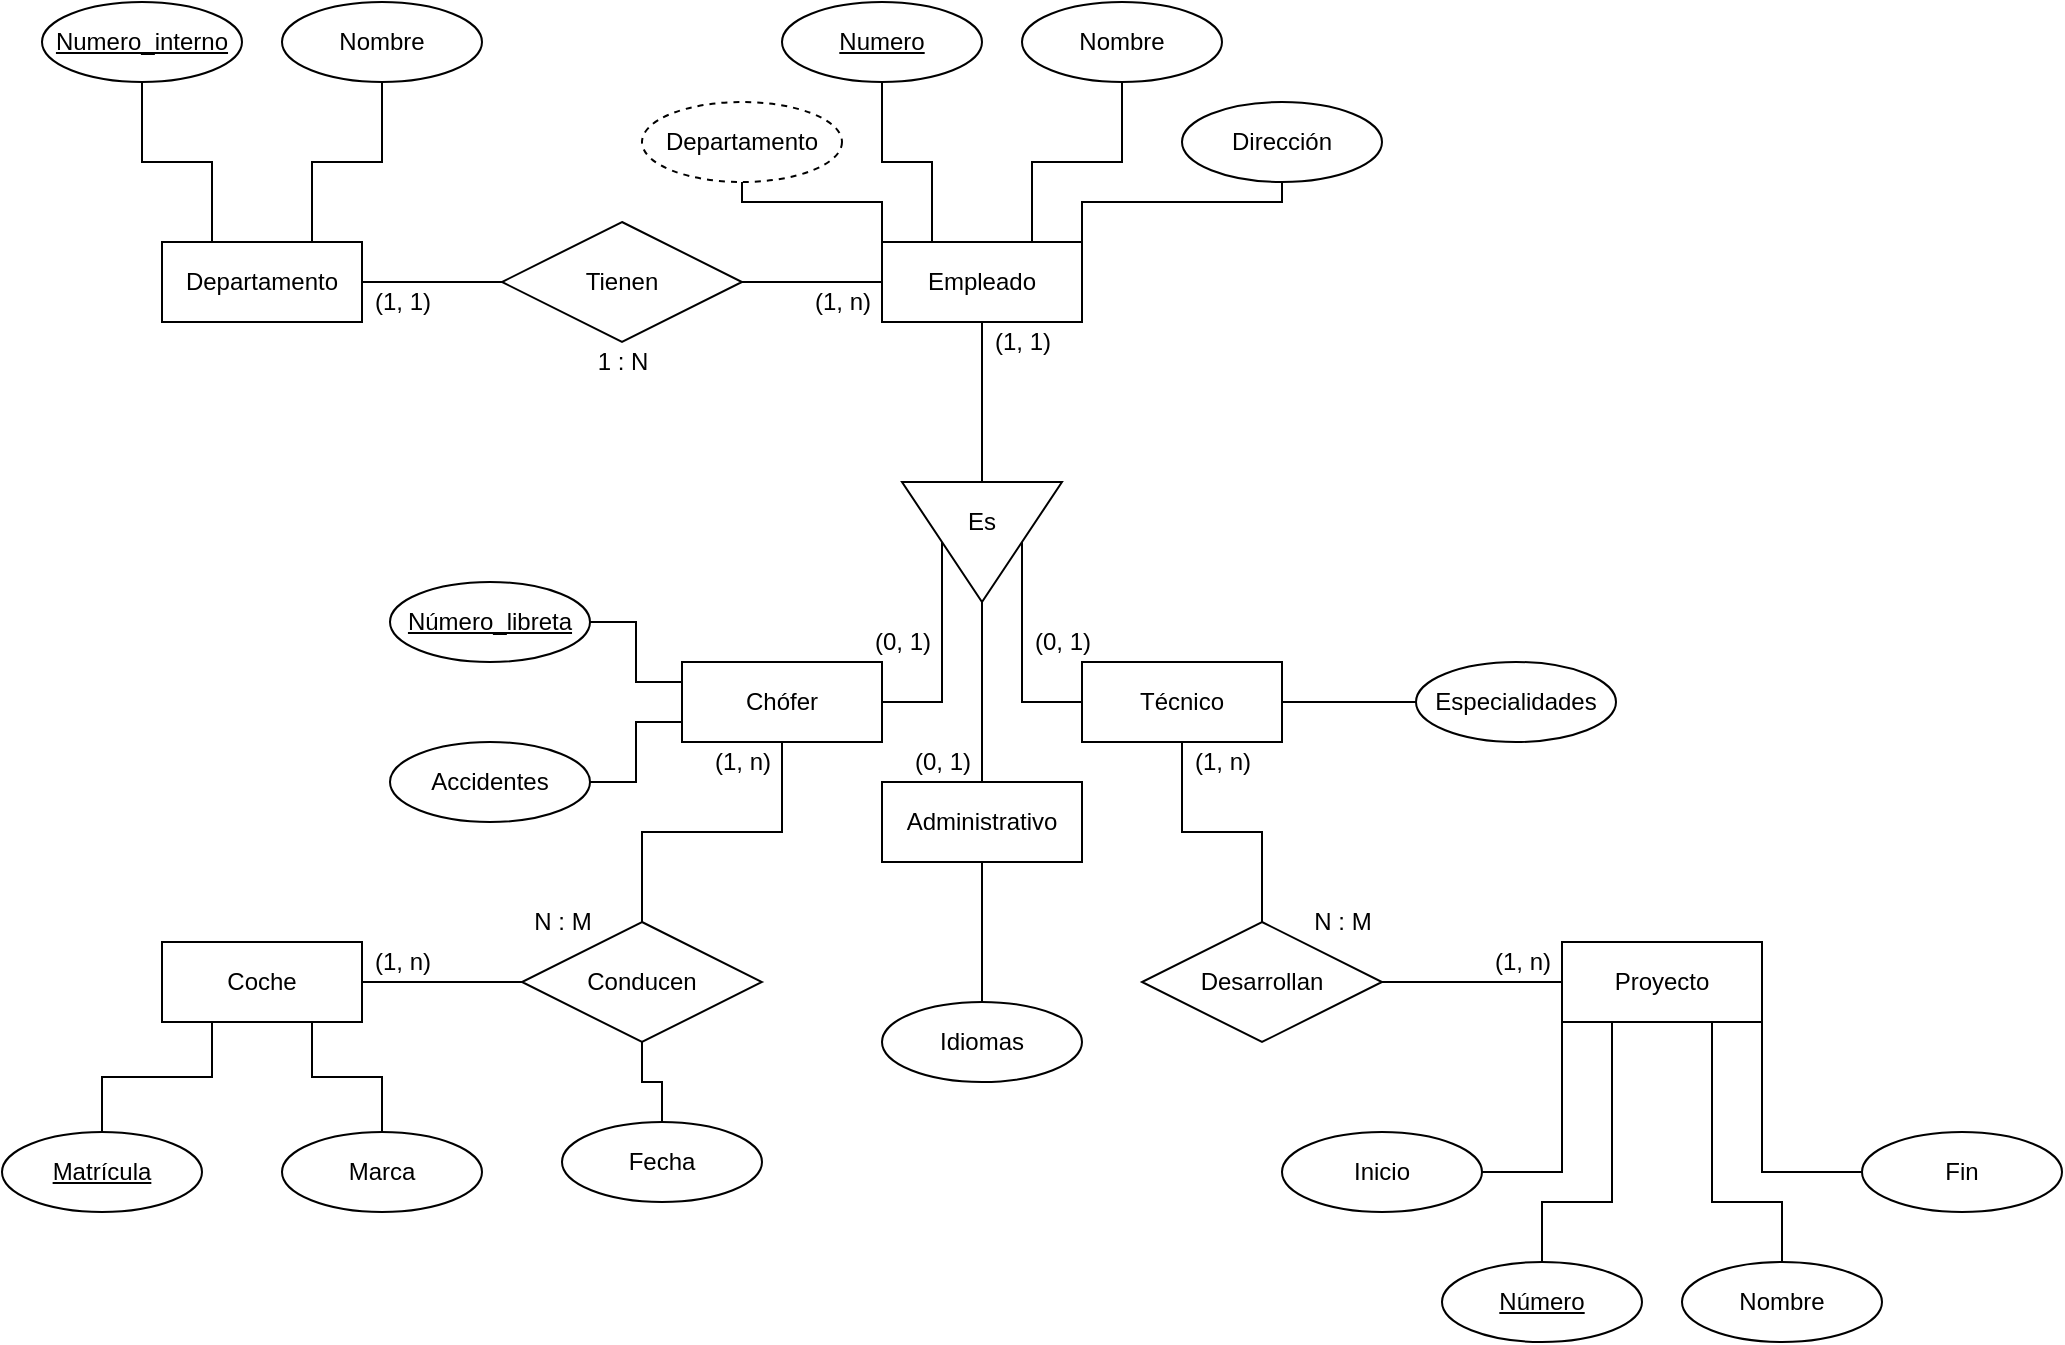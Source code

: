 <mxfile version="13.7.9" type="device"><diagram id="11818g7azwulkiA5k7_v" name="Página-1"><mxGraphModel dx="852" dy="494" grid="1" gridSize="10" guides="1" tooltips="1" connect="1" arrows="1" fold="1" page="1" pageScale="1" pageWidth="827" pageHeight="1169" math="0" shadow="0"><root><mxCell id="0"/><mxCell id="1" parent="0"/><mxCell id="sqaGx24aU8Yjg1aAGZLM-4" style="edgeStyle=orthogonalEdgeStyle;rounded=0;orthogonalLoop=1;jettySize=auto;html=1;entryX=0;entryY=0.5;entryDx=0;entryDy=0;endArrow=none;endFill=0;" edge="1" parent="1" source="sqaGx24aU8Yjg1aAGZLM-1" target="sqaGx24aU8Yjg1aAGZLM-3"><mxGeometry relative="1" as="geometry"/></mxCell><mxCell id="sqaGx24aU8Yjg1aAGZLM-1" value="Departamento" style="whiteSpace=wrap;html=1;align=center;" vertex="1" parent="1"><mxGeometry x="200" y="120" width="100" height="40" as="geometry"/></mxCell><mxCell id="sqaGx24aU8Yjg1aAGZLM-2" value="Empleado" style="whiteSpace=wrap;html=1;align=center;" vertex="1" parent="1"><mxGeometry x="560" y="120" width="100" height="40" as="geometry"/></mxCell><mxCell id="sqaGx24aU8Yjg1aAGZLM-5" style="edgeStyle=orthogonalEdgeStyle;rounded=0;orthogonalLoop=1;jettySize=auto;html=1;entryX=0;entryY=0.5;entryDx=0;entryDy=0;endArrow=none;endFill=0;" edge="1" parent="1" source="sqaGx24aU8Yjg1aAGZLM-3" target="sqaGx24aU8Yjg1aAGZLM-2"><mxGeometry relative="1" as="geometry"/></mxCell><mxCell id="sqaGx24aU8Yjg1aAGZLM-3" value="Tienen" style="shape=rhombus;perimeter=rhombusPerimeter;whiteSpace=wrap;html=1;align=center;" vertex="1" parent="1"><mxGeometry x="370" y="110" width="120" height="60" as="geometry"/></mxCell><mxCell id="sqaGx24aU8Yjg1aAGZLM-9" style="edgeStyle=orthogonalEdgeStyle;rounded=0;orthogonalLoop=1;jettySize=auto;html=1;entryX=0.25;entryY=0;entryDx=0;entryDy=0;endArrow=none;endFill=0;" edge="1" parent="1" source="sqaGx24aU8Yjg1aAGZLM-6" target="sqaGx24aU8Yjg1aAGZLM-1"><mxGeometry relative="1" as="geometry"/></mxCell><mxCell id="sqaGx24aU8Yjg1aAGZLM-6" value="Numero_interno" style="ellipse;whiteSpace=wrap;html=1;align=center;fontStyle=4;" vertex="1" parent="1"><mxGeometry x="140" width="100" height="40" as="geometry"/></mxCell><mxCell id="sqaGx24aU8Yjg1aAGZLM-8" style="edgeStyle=orthogonalEdgeStyle;rounded=0;orthogonalLoop=1;jettySize=auto;html=1;entryX=0.75;entryY=0;entryDx=0;entryDy=0;endArrow=none;endFill=0;" edge="1" parent="1" source="sqaGx24aU8Yjg1aAGZLM-7" target="sqaGx24aU8Yjg1aAGZLM-1"><mxGeometry relative="1" as="geometry"/></mxCell><mxCell id="sqaGx24aU8Yjg1aAGZLM-7" value="Nombre" style="ellipse;whiteSpace=wrap;html=1;align=center;" vertex="1" parent="1"><mxGeometry x="260" width="100" height="40" as="geometry"/></mxCell><mxCell id="sqaGx24aU8Yjg1aAGZLM-12" style="edgeStyle=orthogonalEdgeStyle;rounded=0;orthogonalLoop=1;jettySize=auto;html=1;entryX=0.5;entryY=1;entryDx=0;entryDy=0;endArrow=none;endFill=0;" edge="1" parent="1" source="sqaGx24aU8Yjg1aAGZLM-10" target="sqaGx24aU8Yjg1aAGZLM-2"><mxGeometry relative="1" as="geometry"/></mxCell><mxCell id="sqaGx24aU8Yjg1aAGZLM-10" value="" style="triangle;whiteSpace=wrap;html=1;rotation=90;" vertex="1" parent="1"><mxGeometry x="580" y="230" width="60" height="80" as="geometry"/></mxCell><mxCell id="sqaGx24aU8Yjg1aAGZLM-11" value="Es" style="text;html=1;strokeColor=none;fillColor=none;align=center;verticalAlign=middle;whiteSpace=wrap;rounded=0;" vertex="1" parent="1"><mxGeometry x="590" y="250" width="40" height="20" as="geometry"/></mxCell><mxCell id="sqaGx24aU8Yjg1aAGZLM-17" style="edgeStyle=orthogonalEdgeStyle;rounded=0;orthogonalLoop=1;jettySize=auto;html=1;entryX=0.25;entryY=0;entryDx=0;entryDy=0;endArrow=none;endFill=0;" edge="1" parent="1" source="sqaGx24aU8Yjg1aAGZLM-13" target="sqaGx24aU8Yjg1aAGZLM-2"><mxGeometry relative="1" as="geometry"/></mxCell><mxCell id="sqaGx24aU8Yjg1aAGZLM-13" value="Numero" style="ellipse;whiteSpace=wrap;html=1;align=center;fontStyle=4;" vertex="1" parent="1"><mxGeometry x="510" width="100" height="40" as="geometry"/></mxCell><mxCell id="sqaGx24aU8Yjg1aAGZLM-18" style="edgeStyle=orthogonalEdgeStyle;rounded=0;orthogonalLoop=1;jettySize=auto;html=1;entryX=0.75;entryY=0;entryDx=0;entryDy=0;endArrow=none;endFill=0;" edge="1" parent="1" source="sqaGx24aU8Yjg1aAGZLM-14" target="sqaGx24aU8Yjg1aAGZLM-2"><mxGeometry relative="1" as="geometry"/></mxCell><mxCell id="sqaGx24aU8Yjg1aAGZLM-14" value="Nombre" style="ellipse;whiteSpace=wrap;html=1;align=center;" vertex="1" parent="1"><mxGeometry x="630" width="100" height="40" as="geometry"/></mxCell><mxCell id="sqaGx24aU8Yjg1aAGZLM-19" style="edgeStyle=orthogonalEdgeStyle;rounded=0;orthogonalLoop=1;jettySize=auto;html=1;entryX=1;entryY=0;entryDx=0;entryDy=0;endArrow=none;endFill=0;" edge="1" parent="1" source="sqaGx24aU8Yjg1aAGZLM-15" target="sqaGx24aU8Yjg1aAGZLM-2"><mxGeometry relative="1" as="geometry"><Array as="points"><mxPoint x="760" y="100"/><mxPoint x="660" y="100"/></Array></mxGeometry></mxCell><mxCell id="sqaGx24aU8Yjg1aAGZLM-15" value="Dirección" style="ellipse;whiteSpace=wrap;html=1;align=center;" vertex="1" parent="1"><mxGeometry x="710" y="50" width="100" height="40" as="geometry"/></mxCell><mxCell id="sqaGx24aU8Yjg1aAGZLM-20" style="edgeStyle=orthogonalEdgeStyle;rounded=0;orthogonalLoop=1;jettySize=auto;html=1;entryX=0;entryY=0;entryDx=0;entryDy=0;endArrow=none;endFill=0;" edge="1" parent="1" source="sqaGx24aU8Yjg1aAGZLM-16" target="sqaGx24aU8Yjg1aAGZLM-2"><mxGeometry relative="1" as="geometry"><Array as="points"><mxPoint x="490" y="100"/><mxPoint x="560" y="100"/></Array></mxGeometry></mxCell><mxCell id="sqaGx24aU8Yjg1aAGZLM-16" value="Departamento" style="ellipse;whiteSpace=wrap;html=1;align=center;dashed=1;" vertex="1" parent="1"><mxGeometry x="440" y="50" width="100" height="40" as="geometry"/></mxCell><mxCell id="sqaGx24aU8Yjg1aAGZLM-24" style="edgeStyle=orthogonalEdgeStyle;rounded=0;orthogonalLoop=1;jettySize=auto;html=1;entryX=1;entryY=0.5;entryDx=0;entryDy=0;endArrow=none;endFill=0;" edge="1" parent="1" source="sqaGx24aU8Yjg1aAGZLM-21" target="sqaGx24aU8Yjg1aAGZLM-10"><mxGeometry relative="1" as="geometry"/></mxCell><mxCell id="sqaGx24aU8Yjg1aAGZLM-21" value="Administrativo" style="whiteSpace=wrap;html=1;align=center;" vertex="1" parent="1"><mxGeometry x="560" y="390" width="100" height="40" as="geometry"/></mxCell><mxCell id="sqaGx24aU8Yjg1aAGZLM-25" style="edgeStyle=orthogonalEdgeStyle;rounded=0;orthogonalLoop=1;jettySize=auto;html=1;entryX=0.5;entryY=1;entryDx=0;entryDy=0;endArrow=none;endFill=0;" edge="1" parent="1" source="sqaGx24aU8Yjg1aAGZLM-22" target="sqaGx24aU8Yjg1aAGZLM-10"><mxGeometry relative="1" as="geometry"/></mxCell><mxCell id="sqaGx24aU8Yjg1aAGZLM-37" style="edgeStyle=orthogonalEdgeStyle;rounded=0;orthogonalLoop=1;jettySize=auto;html=1;entryX=0.5;entryY=0;entryDx=0;entryDy=0;endArrow=none;endFill=0;" edge="1" parent="1" source="sqaGx24aU8Yjg1aAGZLM-22" target="sqaGx24aU8Yjg1aAGZLM-35"><mxGeometry relative="1" as="geometry"/></mxCell><mxCell id="sqaGx24aU8Yjg1aAGZLM-22" value="Chófer" style="whiteSpace=wrap;html=1;align=center;" vertex="1" parent="1"><mxGeometry x="460" y="330" width="100" height="40" as="geometry"/></mxCell><mxCell id="sqaGx24aU8Yjg1aAGZLM-26" style="edgeStyle=orthogonalEdgeStyle;rounded=0;orthogonalLoop=1;jettySize=auto;html=1;entryX=1;entryY=1;entryDx=0;entryDy=0;endArrow=none;endFill=0;" edge="1" parent="1" source="sqaGx24aU8Yjg1aAGZLM-23" target="sqaGx24aU8Yjg1aAGZLM-11"><mxGeometry relative="1" as="geometry"/></mxCell><mxCell id="sqaGx24aU8Yjg1aAGZLM-23" value="Técnico" style="whiteSpace=wrap;html=1;align=center;" vertex="1" parent="1"><mxGeometry x="660" y="330" width="100" height="40" as="geometry"/></mxCell><mxCell id="sqaGx24aU8Yjg1aAGZLM-28" style="edgeStyle=orthogonalEdgeStyle;rounded=0;orthogonalLoop=1;jettySize=auto;html=1;entryX=0.5;entryY=1;entryDx=0;entryDy=0;endArrow=none;endFill=0;" edge="1" parent="1" source="sqaGx24aU8Yjg1aAGZLM-27" target="sqaGx24aU8Yjg1aAGZLM-21"><mxGeometry relative="1" as="geometry"/></mxCell><mxCell id="sqaGx24aU8Yjg1aAGZLM-27" value="Idiomas" style="ellipse;whiteSpace=wrap;html=1;align=center;" vertex="1" parent="1"><mxGeometry x="560" y="500" width="100" height="40" as="geometry"/></mxCell><mxCell id="sqaGx24aU8Yjg1aAGZLM-32" style="edgeStyle=orthogonalEdgeStyle;rounded=0;orthogonalLoop=1;jettySize=auto;html=1;entryX=0;entryY=0.25;entryDx=0;entryDy=0;endArrow=none;endFill=0;" edge="1" parent="1" source="sqaGx24aU8Yjg1aAGZLM-29" target="sqaGx24aU8Yjg1aAGZLM-22"><mxGeometry relative="1" as="geometry"/></mxCell><mxCell id="sqaGx24aU8Yjg1aAGZLM-29" value="Número_libreta" style="ellipse;whiteSpace=wrap;html=1;align=center;fontStyle=4;" vertex="1" parent="1"><mxGeometry x="314" y="290" width="100" height="40" as="geometry"/></mxCell><mxCell id="sqaGx24aU8Yjg1aAGZLM-31" style="edgeStyle=orthogonalEdgeStyle;rounded=0;orthogonalLoop=1;jettySize=auto;html=1;entryX=0;entryY=0.75;entryDx=0;entryDy=0;endArrow=none;endFill=0;" edge="1" parent="1" source="sqaGx24aU8Yjg1aAGZLM-30" target="sqaGx24aU8Yjg1aAGZLM-22"><mxGeometry relative="1" as="geometry"/></mxCell><mxCell id="sqaGx24aU8Yjg1aAGZLM-30" value="Accidentes" style="ellipse;whiteSpace=wrap;html=1;align=center;" vertex="1" parent="1"><mxGeometry x="314" y="370" width="100" height="40" as="geometry"/></mxCell><mxCell id="sqaGx24aU8Yjg1aAGZLM-34" style="edgeStyle=orthogonalEdgeStyle;rounded=0;orthogonalLoop=1;jettySize=auto;html=1;entryX=1;entryY=0.5;entryDx=0;entryDy=0;endArrow=none;endFill=0;" edge="1" parent="1" source="sqaGx24aU8Yjg1aAGZLM-33" target="sqaGx24aU8Yjg1aAGZLM-23"><mxGeometry relative="1" as="geometry"/></mxCell><mxCell id="sqaGx24aU8Yjg1aAGZLM-33" value="Especialidades" style="ellipse;whiteSpace=wrap;html=1;align=center;" vertex="1" parent="1"><mxGeometry x="827" y="330" width="100" height="40" as="geometry"/></mxCell><mxCell id="sqaGx24aU8Yjg1aAGZLM-38" style="edgeStyle=orthogonalEdgeStyle;rounded=0;orthogonalLoop=1;jettySize=auto;html=1;entryX=1;entryY=0.5;entryDx=0;entryDy=0;endArrow=none;endFill=0;" edge="1" parent="1" source="sqaGx24aU8Yjg1aAGZLM-35" target="sqaGx24aU8Yjg1aAGZLM-36"><mxGeometry relative="1" as="geometry"/></mxCell><mxCell id="sqaGx24aU8Yjg1aAGZLM-35" value="Conducen" style="shape=rhombus;perimeter=rhombusPerimeter;whiteSpace=wrap;html=1;align=center;" vertex="1" parent="1"><mxGeometry x="380" y="460" width="120" height="60" as="geometry"/></mxCell><mxCell id="sqaGx24aU8Yjg1aAGZLM-36" value="Coche" style="whiteSpace=wrap;html=1;align=center;" vertex="1" parent="1"><mxGeometry x="200" y="470" width="100" height="40" as="geometry"/></mxCell><mxCell id="sqaGx24aU8Yjg1aAGZLM-42" style="edgeStyle=orthogonalEdgeStyle;rounded=0;orthogonalLoop=1;jettySize=auto;html=1;entryX=0.25;entryY=1;entryDx=0;entryDy=0;endArrow=none;endFill=0;" edge="1" parent="1" source="sqaGx24aU8Yjg1aAGZLM-39" target="sqaGx24aU8Yjg1aAGZLM-36"><mxGeometry relative="1" as="geometry"/></mxCell><mxCell id="sqaGx24aU8Yjg1aAGZLM-39" value="Matrícula" style="ellipse;whiteSpace=wrap;html=1;align=center;fontStyle=4;" vertex="1" parent="1"><mxGeometry x="120" y="565" width="100" height="40" as="geometry"/></mxCell><mxCell id="sqaGx24aU8Yjg1aAGZLM-41" style="edgeStyle=orthogonalEdgeStyle;rounded=0;orthogonalLoop=1;jettySize=auto;html=1;entryX=0.75;entryY=1;entryDx=0;entryDy=0;endArrow=none;endFill=0;" edge="1" parent="1" source="sqaGx24aU8Yjg1aAGZLM-40" target="sqaGx24aU8Yjg1aAGZLM-36"><mxGeometry relative="1" as="geometry"/></mxCell><mxCell id="sqaGx24aU8Yjg1aAGZLM-40" value="Marca" style="ellipse;whiteSpace=wrap;html=1;align=center;" vertex="1" parent="1"><mxGeometry x="260" y="565" width="100" height="40" as="geometry"/></mxCell><mxCell id="sqaGx24aU8Yjg1aAGZLM-44" style="edgeStyle=orthogonalEdgeStyle;rounded=0;orthogonalLoop=1;jettySize=auto;html=1;entryX=0.5;entryY=1;entryDx=0;entryDy=0;endArrow=none;endFill=0;" edge="1" parent="1" source="sqaGx24aU8Yjg1aAGZLM-43" target="sqaGx24aU8Yjg1aAGZLM-35"><mxGeometry relative="1" as="geometry"/></mxCell><mxCell id="sqaGx24aU8Yjg1aAGZLM-43" value="Fecha" style="ellipse;whiteSpace=wrap;html=1;align=center;" vertex="1" parent="1"><mxGeometry x="400" y="560" width="100" height="40" as="geometry"/></mxCell><mxCell id="sqaGx24aU8Yjg1aAGZLM-48" style="edgeStyle=orthogonalEdgeStyle;rounded=0;orthogonalLoop=1;jettySize=auto;html=1;entryX=0.5;entryY=1;entryDx=0;entryDy=0;endArrow=none;endFill=0;" edge="1" parent="1" source="sqaGx24aU8Yjg1aAGZLM-45" target="sqaGx24aU8Yjg1aAGZLM-23"><mxGeometry relative="1" as="geometry"/></mxCell><mxCell id="sqaGx24aU8Yjg1aAGZLM-45" value="Desarrollan" style="shape=rhombus;perimeter=rhombusPerimeter;whiteSpace=wrap;html=1;align=center;" vertex="1" parent="1"><mxGeometry x="690" y="460" width="120" height="60" as="geometry"/></mxCell><mxCell id="sqaGx24aU8Yjg1aAGZLM-47" style="edgeStyle=orthogonalEdgeStyle;rounded=0;orthogonalLoop=1;jettySize=auto;html=1;entryX=1;entryY=0.5;entryDx=0;entryDy=0;endArrow=none;endFill=0;" edge="1" parent="1" source="sqaGx24aU8Yjg1aAGZLM-46" target="sqaGx24aU8Yjg1aAGZLM-45"><mxGeometry relative="1" as="geometry"/></mxCell><mxCell id="sqaGx24aU8Yjg1aAGZLM-46" value="Proyecto" style="whiteSpace=wrap;html=1;align=center;" vertex="1" parent="1"><mxGeometry x="900" y="470" width="100" height="40" as="geometry"/></mxCell><mxCell id="sqaGx24aU8Yjg1aAGZLM-55" style="edgeStyle=orthogonalEdgeStyle;rounded=0;orthogonalLoop=1;jettySize=auto;html=1;entryX=0.25;entryY=1;entryDx=0;entryDy=0;endArrow=none;endFill=0;" edge="1" parent="1" source="sqaGx24aU8Yjg1aAGZLM-49" target="sqaGx24aU8Yjg1aAGZLM-46"><mxGeometry relative="1" as="geometry"><Array as="points"><mxPoint x="890" y="600"/><mxPoint x="925" y="600"/></Array></mxGeometry></mxCell><mxCell id="sqaGx24aU8Yjg1aAGZLM-49" value="Número" style="ellipse;whiteSpace=wrap;html=1;align=center;fontStyle=4;" vertex="1" parent="1"><mxGeometry x="840" y="630" width="100" height="40" as="geometry"/></mxCell><mxCell id="sqaGx24aU8Yjg1aAGZLM-56" style="edgeStyle=orthogonalEdgeStyle;rounded=0;orthogonalLoop=1;jettySize=auto;html=1;entryX=0.75;entryY=1;entryDx=0;entryDy=0;endArrow=none;endFill=0;" edge="1" parent="1" source="sqaGx24aU8Yjg1aAGZLM-50" target="sqaGx24aU8Yjg1aAGZLM-46"><mxGeometry relative="1" as="geometry"><Array as="points"><mxPoint x="1010" y="600"/><mxPoint x="975" y="600"/></Array></mxGeometry></mxCell><mxCell id="sqaGx24aU8Yjg1aAGZLM-50" value="Nombre" style="ellipse;whiteSpace=wrap;html=1;align=center;" vertex="1" parent="1"><mxGeometry x="960" y="630" width="100" height="40" as="geometry"/></mxCell><mxCell id="sqaGx24aU8Yjg1aAGZLM-53" style="edgeStyle=orthogonalEdgeStyle;rounded=0;orthogonalLoop=1;jettySize=auto;html=1;entryX=0;entryY=1;entryDx=0;entryDy=0;endArrow=none;endFill=0;" edge="1" parent="1" source="sqaGx24aU8Yjg1aAGZLM-51" target="sqaGx24aU8Yjg1aAGZLM-46"><mxGeometry relative="1" as="geometry"/></mxCell><mxCell id="sqaGx24aU8Yjg1aAGZLM-51" value="Inicio" style="ellipse;whiteSpace=wrap;html=1;align=center;" vertex="1" parent="1"><mxGeometry x="760" y="565" width="100" height="40" as="geometry"/></mxCell><mxCell id="sqaGx24aU8Yjg1aAGZLM-54" style="edgeStyle=orthogonalEdgeStyle;rounded=0;orthogonalLoop=1;jettySize=auto;html=1;entryX=1;entryY=1;entryDx=0;entryDy=0;endArrow=none;endFill=0;" edge="1" parent="1" source="sqaGx24aU8Yjg1aAGZLM-52" target="sqaGx24aU8Yjg1aAGZLM-46"><mxGeometry relative="1" as="geometry"/></mxCell><mxCell id="sqaGx24aU8Yjg1aAGZLM-52" value="Fin" style="ellipse;whiteSpace=wrap;html=1;align=center;" vertex="1" parent="1"><mxGeometry x="1050" y="565" width="100" height="40" as="geometry"/></mxCell><mxCell id="sqaGx24aU8Yjg1aAGZLM-59" value="(1, 1)" style="text;html=1;resizable=0;autosize=1;align=center;verticalAlign=middle;points=[];fillColor=none;strokeColor=none;rounded=0;" vertex="1" parent="1"><mxGeometry x="300" y="140" width="40" height="20" as="geometry"/></mxCell><mxCell id="sqaGx24aU8Yjg1aAGZLM-60" value="(1, n)" style="text;html=1;resizable=0;autosize=1;align=center;verticalAlign=middle;points=[];fillColor=none;strokeColor=none;rounded=0;" vertex="1" parent="1"><mxGeometry x="520" y="140" width="40" height="20" as="geometry"/></mxCell><mxCell id="sqaGx24aU8Yjg1aAGZLM-61" value="(1, 1)" style="text;html=1;resizable=0;autosize=1;align=center;verticalAlign=middle;points=[];fillColor=none;strokeColor=none;rounded=0;" vertex="1" parent="1"><mxGeometry x="610" y="160" width="40" height="20" as="geometry"/></mxCell><mxCell id="sqaGx24aU8Yjg1aAGZLM-62" value="(0, 1)" style="text;html=1;resizable=0;autosize=1;align=center;verticalAlign=middle;points=[];fillColor=none;strokeColor=none;rounded=0;" vertex="1" parent="1"><mxGeometry x="550" y="310" width="40" height="20" as="geometry"/></mxCell><mxCell id="sqaGx24aU8Yjg1aAGZLM-63" value="(0, 1)" style="text;html=1;resizable=0;autosize=1;align=center;verticalAlign=middle;points=[];fillColor=none;strokeColor=none;rounded=0;" vertex="1" parent="1"><mxGeometry x="630" y="310" width="40" height="20" as="geometry"/></mxCell><mxCell id="sqaGx24aU8Yjg1aAGZLM-64" value="(0, 1)" style="text;html=1;resizable=0;autosize=1;align=center;verticalAlign=middle;points=[];fillColor=none;strokeColor=none;rounded=0;" vertex="1" parent="1"><mxGeometry x="570" y="370" width="40" height="20" as="geometry"/></mxCell><mxCell id="sqaGx24aU8Yjg1aAGZLM-65" value="(1, n)" style="text;html=1;resizable=0;autosize=1;align=center;verticalAlign=middle;points=[];fillColor=none;strokeColor=none;rounded=0;" vertex="1" parent="1"><mxGeometry x="300" y="470" width="40" height="20" as="geometry"/></mxCell><mxCell id="sqaGx24aU8Yjg1aAGZLM-66" value="(1, n)" style="text;html=1;resizable=0;autosize=1;align=center;verticalAlign=middle;points=[];fillColor=none;strokeColor=none;rounded=0;" vertex="1" parent="1"><mxGeometry x="470" y="370" width="40" height="20" as="geometry"/></mxCell><mxCell id="sqaGx24aU8Yjg1aAGZLM-67" value="(1, n)" style="text;html=1;resizable=0;autosize=1;align=center;verticalAlign=middle;points=[];fillColor=none;strokeColor=none;rounded=0;" vertex="1" parent="1"><mxGeometry x="860" y="470" width="40" height="20" as="geometry"/></mxCell><mxCell id="sqaGx24aU8Yjg1aAGZLM-68" value="(1, n)" style="text;html=1;resizable=0;autosize=1;align=center;verticalAlign=middle;points=[];fillColor=none;strokeColor=none;rounded=0;" vertex="1" parent="1"><mxGeometry x="710" y="370" width="40" height="20" as="geometry"/></mxCell><mxCell id="sqaGx24aU8Yjg1aAGZLM-69" value="N : M" style="text;html=1;resizable=0;autosize=1;align=center;verticalAlign=middle;points=[];fillColor=none;strokeColor=none;rounded=0;" vertex="1" parent="1"><mxGeometry x="770" y="450" width="40" height="20" as="geometry"/></mxCell><mxCell id="sqaGx24aU8Yjg1aAGZLM-70" value="N : M" style="text;html=1;resizable=0;autosize=1;align=center;verticalAlign=middle;points=[];fillColor=none;strokeColor=none;rounded=0;" vertex="1" parent="1"><mxGeometry x="380" y="450" width="40" height="20" as="geometry"/></mxCell><mxCell id="sqaGx24aU8Yjg1aAGZLM-71" value="1 : N" style="text;html=1;resizable=0;autosize=1;align=center;verticalAlign=middle;points=[];fillColor=none;strokeColor=none;rounded=0;" vertex="1" parent="1"><mxGeometry x="410" y="170" width="40" height="20" as="geometry"/></mxCell></root></mxGraphModel></diagram></mxfile>